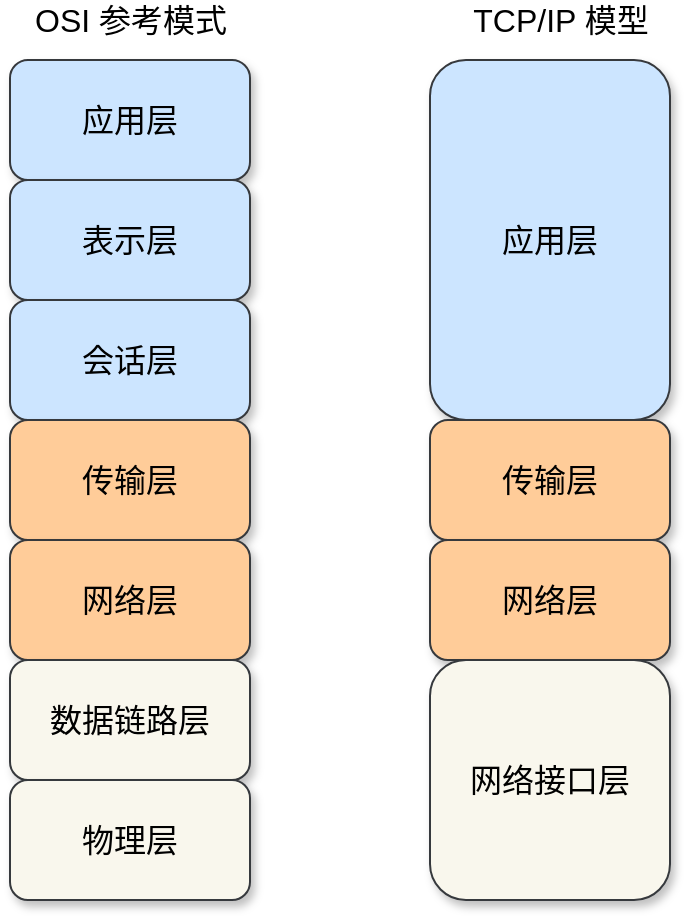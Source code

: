 <mxfile version="13.10.9" type="github">
  <diagram id="3UGGi-txFNUZRDkhmxeD" name="第 1 页">
    <mxGraphModel dx="716" dy="556" grid="1" gridSize="10" guides="1" tooltips="1" connect="1" arrows="1" fold="1" page="1" pageScale="1" pageWidth="827" pageHeight="1169" math="0" shadow="0">
      <root>
        <mxCell id="0" />
        <mxCell id="1" parent="0" />
        <mxCell id="Z4IKQ2vD6G3WBSsJCPkD-1" value="应用层" style="rounded=1;whiteSpace=wrap;html=1;shadow=1;fontSize=16;fillColor=#cce5ff;strokeColor=#36393d;" vertex="1" parent="1">
          <mxGeometry x="220" y="200" width="120" height="60" as="geometry" />
        </mxCell>
        <mxCell id="Z4IKQ2vD6G3WBSsJCPkD-2" value="表示层" style="rounded=1;whiteSpace=wrap;html=1;shadow=1;fontSize=16;fillColor=#cce5ff;strokeColor=#36393d;" vertex="1" parent="1">
          <mxGeometry x="220" y="260" width="120" height="60" as="geometry" />
        </mxCell>
        <mxCell id="Z4IKQ2vD6G3WBSsJCPkD-3" value="会话层" style="rounded=1;whiteSpace=wrap;html=1;shadow=1;fontSize=16;fillColor=#cce5ff;strokeColor=#36393d;" vertex="1" parent="1">
          <mxGeometry x="220" y="320" width="120" height="60" as="geometry" />
        </mxCell>
        <mxCell id="Z4IKQ2vD6G3WBSsJCPkD-4" value="传输层" style="rounded=1;whiteSpace=wrap;html=1;shadow=1;fontSize=16;fillColor=#ffcc99;strokeColor=#36393d;" vertex="1" parent="1">
          <mxGeometry x="220" y="380" width="120" height="60" as="geometry" />
        </mxCell>
        <mxCell id="Z4IKQ2vD6G3WBSsJCPkD-5" value="网络层" style="rounded=1;whiteSpace=wrap;html=1;shadow=1;fontSize=16;fillColor=#ffcc99;strokeColor=#36393d;" vertex="1" parent="1">
          <mxGeometry x="220" y="440" width="120" height="60" as="geometry" />
        </mxCell>
        <mxCell id="Z4IKQ2vD6G3WBSsJCPkD-6" value="数据链路层" style="rounded=1;whiteSpace=wrap;html=1;shadow=1;fontSize=16;fillColor=#f9f7ed;strokeColor=#36393d;" vertex="1" parent="1">
          <mxGeometry x="220" y="500" width="120" height="60" as="geometry" />
        </mxCell>
        <mxCell id="Z4IKQ2vD6G3WBSsJCPkD-7" value="物理层" style="rounded=1;whiteSpace=wrap;html=1;shadow=1;fontSize=16;fillColor=#f9f7ed;strokeColor=#36393d;" vertex="1" parent="1">
          <mxGeometry x="220" y="560" width="120" height="60" as="geometry" />
        </mxCell>
        <mxCell id="Z4IKQ2vD6G3WBSsJCPkD-15" value="应用层" style="rounded=1;whiteSpace=wrap;html=1;shadow=1;fontSize=16;fillColor=#cce5ff;strokeColor=#36393d;" vertex="1" parent="1">
          <mxGeometry x="430" y="200" width="120" height="180" as="geometry" />
        </mxCell>
        <mxCell id="Z4IKQ2vD6G3WBSsJCPkD-16" value="传输层" style="rounded=1;whiteSpace=wrap;html=1;shadow=1;fontSize=16;fillColor=#ffcc99;strokeColor=#36393d;" vertex="1" parent="1">
          <mxGeometry x="430" y="380" width="120" height="60" as="geometry" />
        </mxCell>
        <mxCell id="Z4IKQ2vD6G3WBSsJCPkD-17" value="网络层" style="rounded=1;whiteSpace=wrap;html=1;shadow=1;fontSize=16;fillColor=#ffcc99;strokeColor=#36393d;" vertex="1" parent="1">
          <mxGeometry x="430" y="440" width="120" height="60" as="geometry" />
        </mxCell>
        <mxCell id="Z4IKQ2vD6G3WBSsJCPkD-18" value="网络接口层" style="rounded=1;whiteSpace=wrap;html=1;shadow=1;fontSize=16;fillColor=#f9f7ed;strokeColor=#36393d;" vertex="1" parent="1">
          <mxGeometry x="430" y="500" width="120" height="120" as="geometry" />
        </mxCell>
        <mxCell id="Z4IKQ2vD6G3WBSsJCPkD-19" value="OSI 参考模式" style="text;html=1;align=center;verticalAlign=middle;resizable=0;points=[];autosize=1;fontSize=16;" vertex="1" parent="1">
          <mxGeometry x="225" y="170" width="110" height="20" as="geometry" />
        </mxCell>
        <mxCell id="Z4IKQ2vD6G3WBSsJCPkD-20" value="TCP/IP 模型" style="text;html=1;align=center;verticalAlign=middle;resizable=0;points=[];autosize=1;fontSize=16;" vertex="1" parent="1">
          <mxGeometry x="445" y="170" width="100" height="20" as="geometry" />
        </mxCell>
      </root>
    </mxGraphModel>
  </diagram>
</mxfile>
